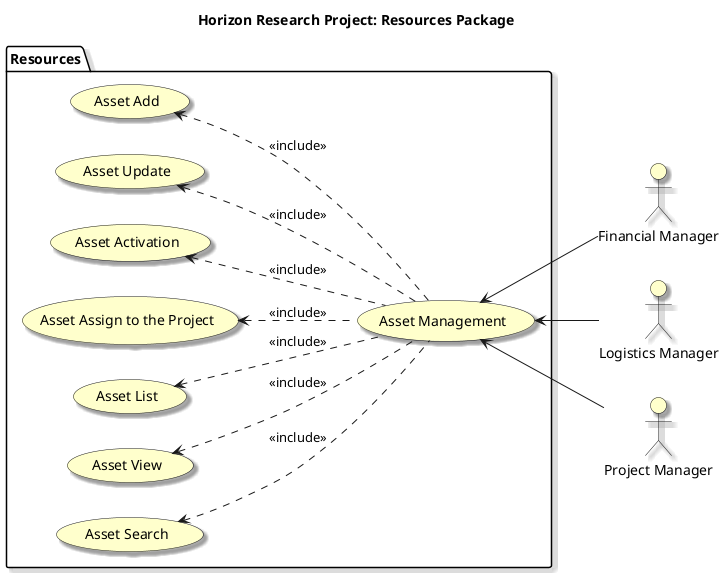 @startuml
left to right direction

skinparam useCaseBackgroundColor #Business
skinparam actorBackgroundColor #Business
skinparam Shadowing True

title Horizon Research Project: Resources Package

:Financial Manager: as Fmanager
:Logistics Manager: as LogesticsManager
:Project Manager: as PMO

package "Resources"{
    usecase "Asset Management" as assetManagement
    usecase "Asset Add" as assetRegistration
    usecase "Asset Update" as assetUpdate
    usecase "Asset Activation" as assetActivation
    usecase "Asset Assign to the Project" as assetAssignToProject
    usecase "Asset List" as assetList
    usecase "Asset View" as assetView
    usecase "Asset Search" as assetSearch
}

assetManagement <-- LogesticsManager
assetManagement <-- Fmanager
assetManagement <-- PMO

assetRegistration <.. assetManagement : <<include>>
assetUpdate  <.. assetManagement : <<include>>
assetActivation  <.. assetManagement : <<include>>
assetAssignToProject  <.. assetManagement : <<include>>
assetList  <.. assetManagement : <<include>>
assetView  <.. assetManagement : <<include>>
assetSearch  <.. assetManagement : <<include>>

@enduml